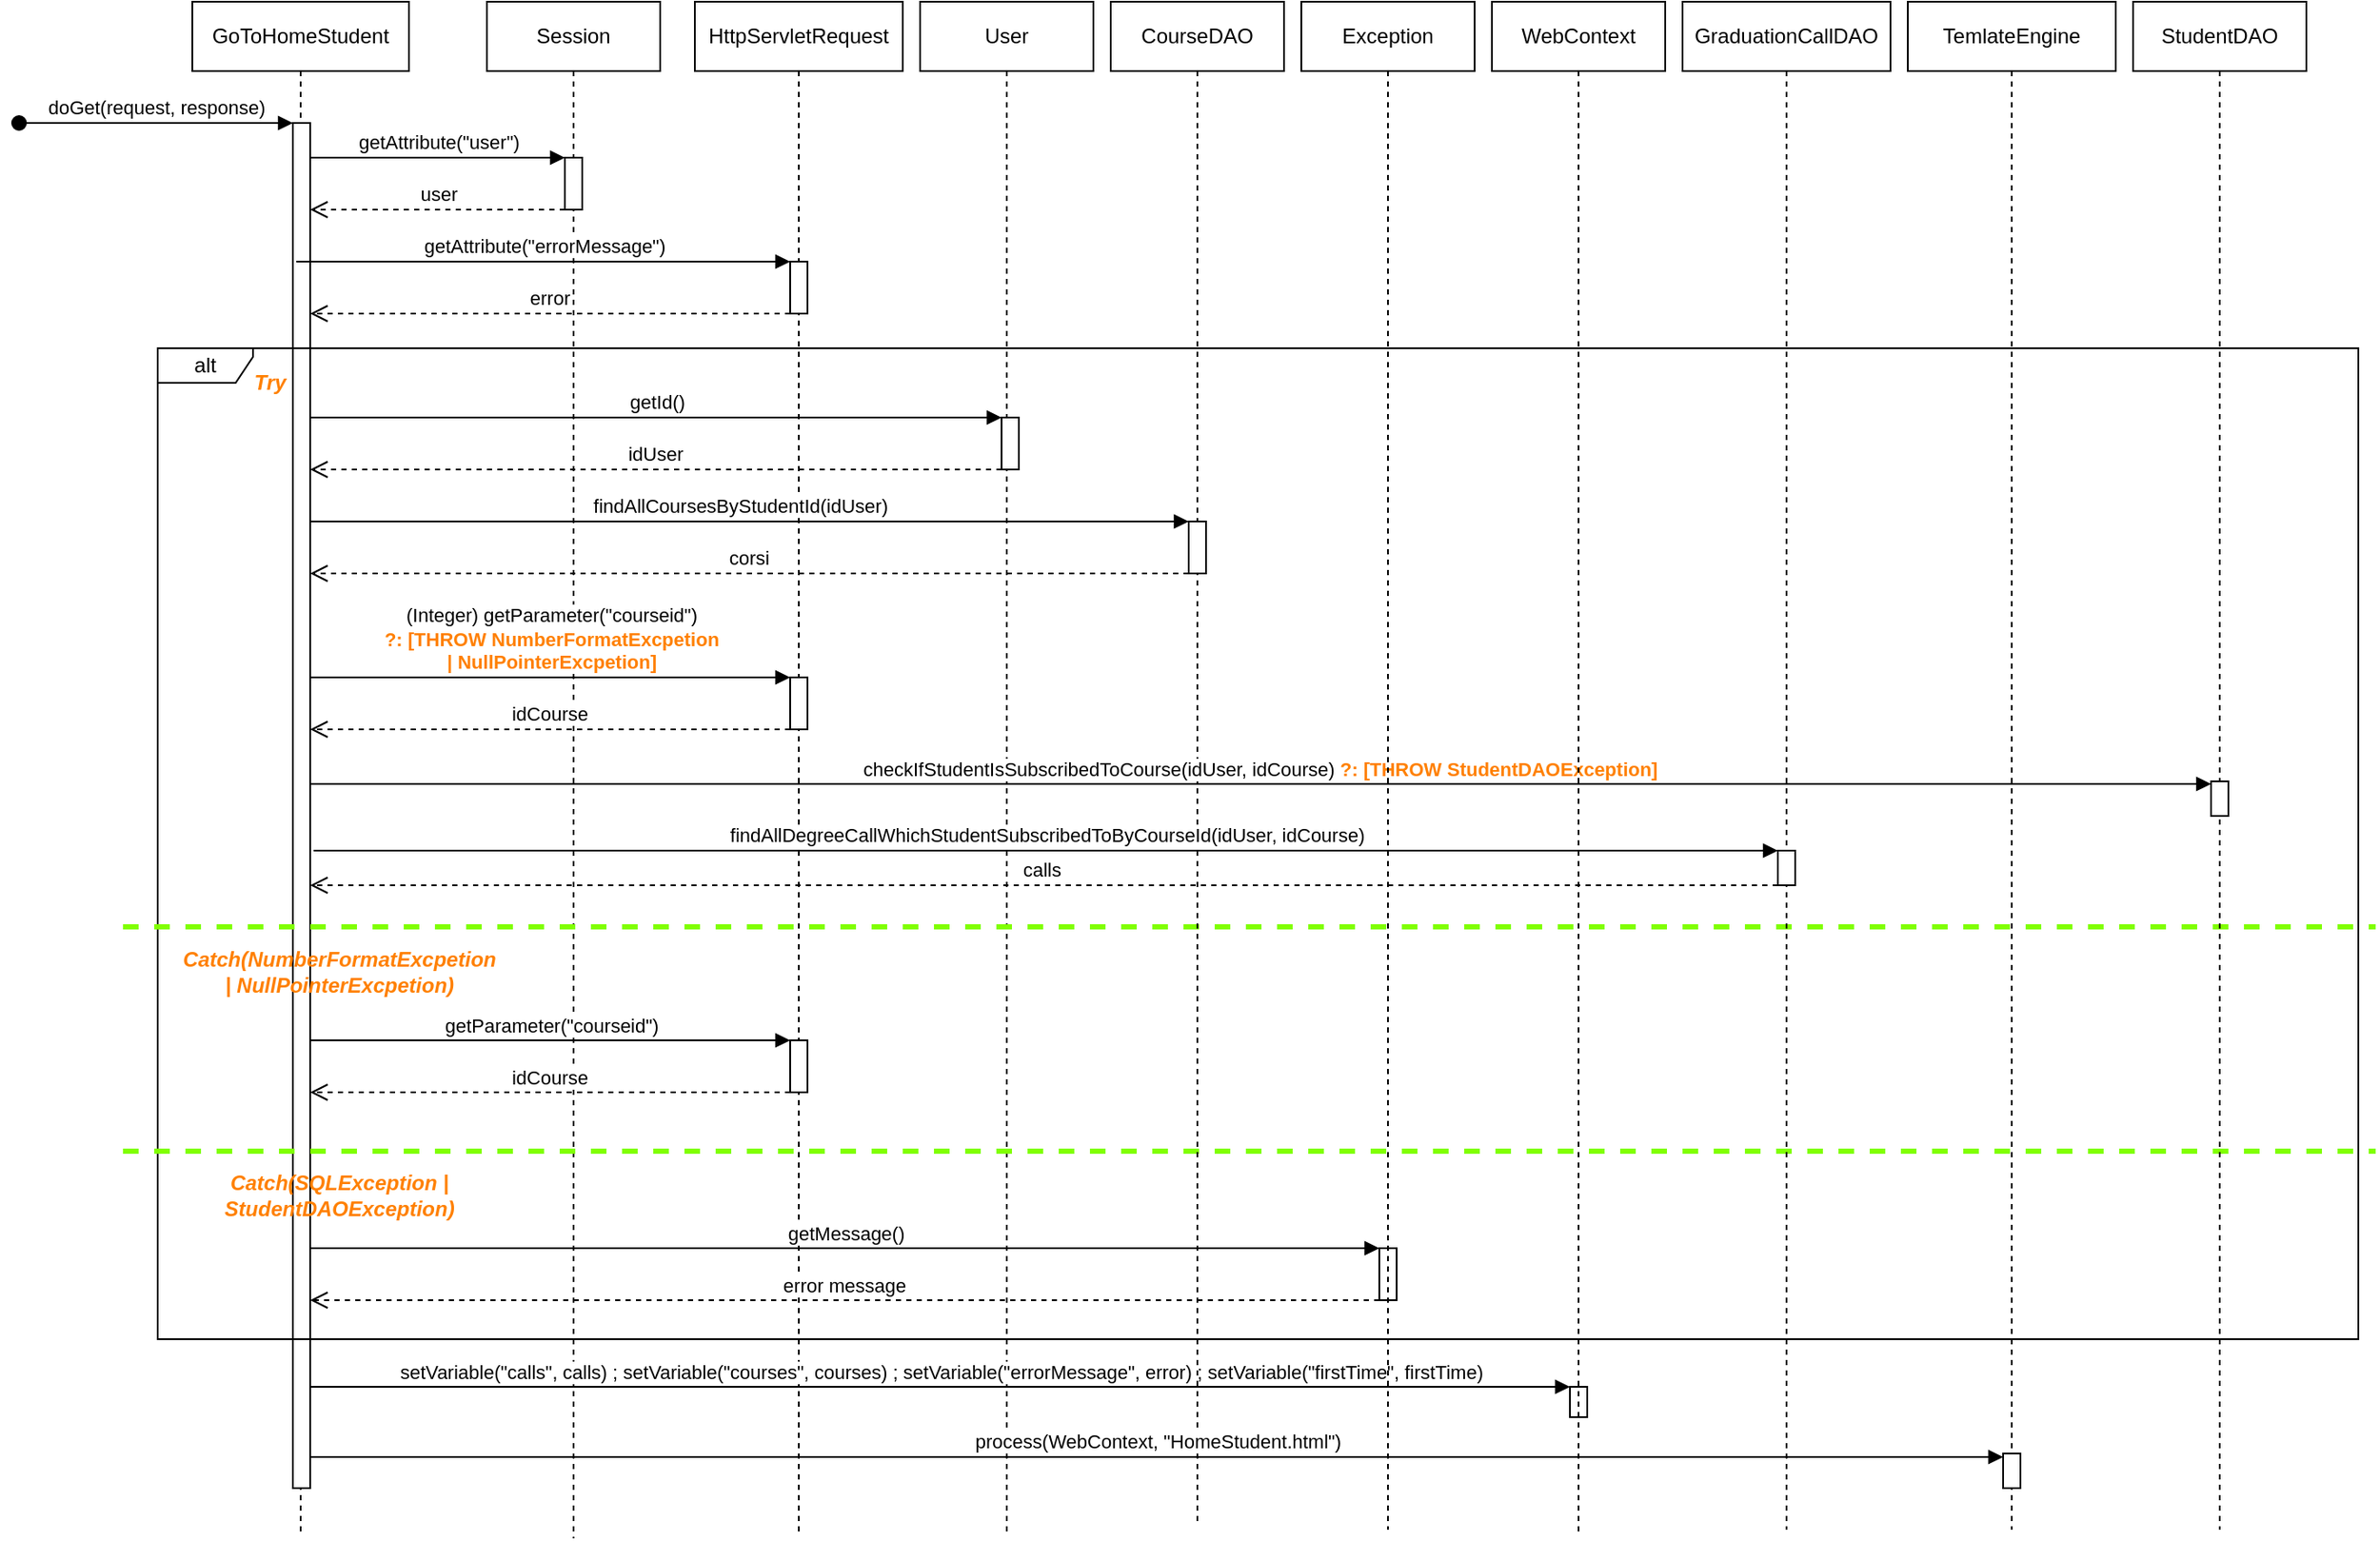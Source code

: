 <mxfile version="21.3.8" type="device">
  <diagram name="Page-1" id="2YBvvXClWsGukQMizWep">
    <mxGraphModel dx="1017" dy="996" grid="1" gridSize="10" guides="1" tooltips="1" connect="1" arrows="1" fold="1" page="1" pageScale="1" pageWidth="850" pageHeight="1100" math="0" shadow="0">
      <root>
        <mxCell id="0" />
        <mxCell id="1" parent="0" />
        <mxCell id="QtM01S5Ga8NZVR_nePAH-48" value="GoToHomeStudent" style="shape=umlLifeline;perimeter=lifelinePerimeter;whiteSpace=wrap;html=1;container=0;dropTarget=0;collapsible=0;recursiveResize=0;outlineConnect=0;portConstraint=eastwest;newEdgeStyle={&quot;edgeStyle&quot;:&quot;elbowEdgeStyle&quot;,&quot;elbow&quot;:&quot;vertical&quot;,&quot;curved&quot;:0,&quot;rounded&quot;:0};" parent="1" vertex="1">
          <mxGeometry x="290" y="210" width="125" height="883" as="geometry" />
        </mxCell>
        <mxCell id="QtM01S5Ga8NZVR_nePAH-49" value="doGet(request, response)" style="html=1;verticalAlign=bottom;startArrow=oval;endArrow=block;startSize=8;edgeStyle=elbowEdgeStyle;elbow=vertical;curved=0;rounded=0;" parent="QtM01S5Ga8NZVR_nePAH-48" target="QtM01S5Ga8NZVR_nePAH-50" edge="1">
          <mxGeometry relative="1" as="geometry">
            <mxPoint x="-100" y="70" as="sourcePoint" />
            <mxPoint x="45" y="70" as="targetPoint" />
          </mxGeometry>
        </mxCell>
        <mxCell id="QtM01S5Ga8NZVR_nePAH-50" value="" style="html=1;points=[];perimeter=orthogonalPerimeter;outlineConnect=0;targetShapes=umlLifeline;portConstraint=eastwest;newEdgeStyle={&quot;edgeStyle&quot;:&quot;elbowEdgeStyle&quot;,&quot;elbow&quot;:&quot;vertical&quot;,&quot;curved&quot;:0,&quot;rounded&quot;:0};" parent="QtM01S5Ga8NZVR_nePAH-48" vertex="1">
          <mxGeometry x="58" y="70" width="10" height="788" as="geometry" />
        </mxCell>
        <mxCell id="QtM01S5Ga8NZVR_nePAH-51" value="Session" style="shape=umlLifeline;perimeter=lifelinePerimeter;whiteSpace=wrap;html=1;container=0;dropTarget=0;collapsible=0;recursiveResize=0;outlineConnect=0;portConstraint=eastwest;newEdgeStyle={&quot;edgeStyle&quot;:&quot;elbowEdgeStyle&quot;,&quot;elbow&quot;:&quot;vertical&quot;,&quot;curved&quot;:0,&quot;rounded&quot;:0};" parent="1" vertex="1">
          <mxGeometry x="460" y="210" width="100" height="887" as="geometry" />
        </mxCell>
        <mxCell id="QtM01S5Ga8NZVR_nePAH-52" value="" style="html=1;points=[];perimeter=orthogonalPerimeter;outlineConnect=0;targetShapes=umlLifeline;portConstraint=eastwest;newEdgeStyle={&quot;edgeStyle&quot;:&quot;elbowEdgeStyle&quot;,&quot;elbow&quot;:&quot;vertical&quot;,&quot;curved&quot;:0,&quot;rounded&quot;:0};" parent="QtM01S5Ga8NZVR_nePAH-51" vertex="1">
          <mxGeometry x="45" y="90" width="10" height="30" as="geometry" />
        </mxCell>
        <mxCell id="QtM01S5Ga8NZVR_nePAH-53" value="getAttribute(&quot;user&quot;)" style="html=1;verticalAlign=bottom;endArrow=block;edgeStyle=elbowEdgeStyle;elbow=vertical;curved=0;rounded=0;" parent="QtM01S5Ga8NZVR_nePAH-51" target="QtM01S5Ga8NZVR_nePAH-52" edge="1">
          <mxGeometry relative="1" as="geometry">
            <mxPoint x="-102" y="90" as="sourcePoint" />
            <Array as="points">
              <mxPoint x="-40" y="90" />
              <mxPoint x="-60" y="100" />
              <mxPoint x="-40" y="90" />
            </Array>
            <mxPoint x="70" y="90" as="targetPoint" />
          </mxGeometry>
        </mxCell>
        <mxCell id="QtM01S5Ga8NZVR_nePAH-54" value="user" style="html=1;verticalAlign=bottom;endArrow=open;dashed=1;endSize=8;edgeStyle=elbowEdgeStyle;elbow=vertical;curved=0;rounded=0;" parent="QtM01S5Ga8NZVR_nePAH-51" source="QtM01S5Ga8NZVR_nePAH-52" edge="1">
          <mxGeometry x="0.003" relative="1" as="geometry">
            <mxPoint x="-102" y="120" as="targetPoint" />
            <Array as="points">
              <mxPoint x="33" y="120" />
              <mxPoint x="-22" y="120" />
            </Array>
            <mxPoint x="48" y="120" as="sourcePoint" />
            <mxPoint as="offset" />
          </mxGeometry>
        </mxCell>
        <mxCell id="QtM01S5Ga8NZVR_nePAH-55" value="alt" style="shape=umlFrame;whiteSpace=wrap;html=1;pointerEvents=0;width=55;height=20;" parent="1" vertex="1">
          <mxGeometry x="270" y="410" width="1270" height="572" as="geometry" />
        </mxCell>
        <mxCell id="QtM01S5Ga8NZVR_nePAH-56" value="Try" style="text;html=1;align=center;verticalAlign=middle;whiteSpace=wrap;rounded=0;fontStyle=3;fontColor=#FF8000;" parent="1" vertex="1">
          <mxGeometry x="260" y="420" width="150" height="20" as="geometry" />
        </mxCell>
        <mxCell id="QtM01S5Ga8NZVR_nePAH-57" value="getId()" style="html=1;verticalAlign=bottom;endArrow=block;edgeStyle=elbowEdgeStyle;elbow=vertical;curved=0;rounded=0;" parent="1" source="QtM01S5Ga8NZVR_nePAH-50" target="QtM01S5Ga8NZVR_nePAH-62" edge="1">
          <mxGeometry relative="1" as="geometry">
            <mxPoint x="360" y="450" as="sourcePoint" />
            <Array as="points">
              <mxPoint x="422" y="450" />
              <mxPoint x="402" y="460" />
              <mxPoint x="422" y="450" />
            </Array>
            <mxPoint x="507" y="450" as="targetPoint" />
          </mxGeometry>
        </mxCell>
        <mxCell id="QtM01S5Ga8NZVR_nePAH-58" value="HttpServletRequest" style="shape=umlLifeline;perimeter=lifelinePerimeter;whiteSpace=wrap;html=1;container=0;dropTarget=0;collapsible=0;recursiveResize=0;outlineConnect=0;portConstraint=eastwest;newEdgeStyle={&quot;edgeStyle&quot;:&quot;elbowEdgeStyle&quot;,&quot;elbow&quot;:&quot;vertical&quot;,&quot;curved&quot;:0,&quot;rounded&quot;:0};" parent="1" vertex="1">
          <mxGeometry x="580" y="210" width="120" height="883" as="geometry" />
        </mxCell>
        <mxCell id="QtM01S5Ga8NZVR_nePAH-59" value="" style="html=1;points=[];perimeter=orthogonalPerimeter;outlineConnect=0;targetShapes=umlLifeline;portConstraint=eastwest;newEdgeStyle={&quot;edgeStyle&quot;:&quot;elbowEdgeStyle&quot;,&quot;elbow&quot;:&quot;vertical&quot;,&quot;curved&quot;:0,&quot;rounded&quot;:0};" parent="QtM01S5Ga8NZVR_nePAH-58" vertex="1">
          <mxGeometry x="55" y="150" width="10" height="30" as="geometry" />
        </mxCell>
        <mxCell id="QtM01S5Ga8NZVR_nePAH-60" value="" style="html=1;points=[];perimeter=orthogonalPerimeter;outlineConnect=0;targetShapes=umlLifeline;portConstraint=eastwest;newEdgeStyle={&quot;edgeStyle&quot;:&quot;elbowEdgeStyle&quot;,&quot;elbow&quot;:&quot;vertical&quot;,&quot;curved&quot;:0,&quot;rounded&quot;:0};" parent="QtM01S5Ga8NZVR_nePAH-58" vertex="1">
          <mxGeometry x="55" y="390" width="10" height="30" as="geometry" />
        </mxCell>
        <mxCell id="QtM01S5Ga8NZVR_nePAH-61" value="User" style="shape=umlLifeline;perimeter=lifelinePerimeter;whiteSpace=wrap;html=1;container=0;dropTarget=0;collapsible=0;recursiveResize=0;outlineConnect=0;portConstraint=eastwest;newEdgeStyle={&quot;edgeStyle&quot;:&quot;elbowEdgeStyle&quot;,&quot;elbow&quot;:&quot;vertical&quot;,&quot;curved&quot;:0,&quot;rounded&quot;:0};" parent="1" vertex="1">
          <mxGeometry x="710" y="210" width="100" height="883.5" as="geometry" />
        </mxCell>
        <mxCell id="QtM01S5Ga8NZVR_nePAH-62" value="" style="html=1;points=[];perimeter=orthogonalPerimeter;outlineConnect=0;targetShapes=umlLifeline;portConstraint=eastwest;newEdgeStyle={&quot;edgeStyle&quot;:&quot;elbowEdgeStyle&quot;,&quot;elbow&quot;:&quot;vertical&quot;,&quot;curved&quot;:0,&quot;rounded&quot;:0};" parent="QtM01S5Ga8NZVR_nePAH-61" vertex="1">
          <mxGeometry x="47" y="240" width="10" height="30" as="geometry" />
        </mxCell>
        <mxCell id="QtM01S5Ga8NZVR_nePAH-63" value="findAllCoursesByStudentId(idUser)" style="html=1;verticalAlign=bottom;endArrow=block;edgeStyle=elbowEdgeStyle;elbow=vertical;curved=0;rounded=0;" parent="QtM01S5Ga8NZVR_nePAH-61" target="QtM01S5Ga8NZVR_nePAH-80" edge="1">
          <mxGeometry relative="1" as="geometry">
            <mxPoint x="-352" y="289" as="sourcePoint" />
            <Array as="points">
              <mxPoint x="-150" y="300" />
              <mxPoint x="-288" y="289" />
              <mxPoint x="-308" y="299" />
              <mxPoint x="-288" y="289" />
            </Array>
            <mxPoint x="-203" y="289" as="targetPoint" />
          </mxGeometry>
        </mxCell>
        <mxCell id="QtM01S5Ga8NZVR_nePAH-64" value="corsi" style="html=1;verticalAlign=bottom;endArrow=open;dashed=1;endSize=8;edgeStyle=elbowEdgeStyle;elbow=vertical;curved=0;rounded=0;" parent="QtM01S5Ga8NZVR_nePAH-61" source="QtM01S5Ga8NZVR_nePAH-80" edge="1">
          <mxGeometry x="0.003" relative="1" as="geometry">
            <mxPoint x="-352" y="330" as="targetPoint" />
            <Array as="points">
              <mxPoint x="-160" y="330" />
              <mxPoint x="45" y="319" />
              <mxPoint x="-10" y="319" />
            </Array>
            <mxPoint x="60" y="319" as="sourcePoint" />
            <mxPoint as="offset" />
          </mxGeometry>
        </mxCell>
        <mxCell id="QtM01S5Ga8NZVR_nePAH-65" value="" style="html=1;points=[];perimeter=orthogonalPerimeter;outlineConnect=0;targetShapes=umlLifeline;portConstraint=eastwest;newEdgeStyle={&quot;edgeStyle&quot;:&quot;elbowEdgeStyle&quot;,&quot;elbow&quot;:&quot;vertical&quot;,&quot;curved&quot;:0,&quot;rounded&quot;:0};" parent="QtM01S5Ga8NZVR_nePAH-61" vertex="1">
          <mxGeometry x="-75" y="599.5" width="10" height="30" as="geometry" />
        </mxCell>
        <mxCell id="QtM01S5Ga8NZVR_nePAH-66" value="getParameter(&quot;courseid&quot;)" style="html=1;verticalAlign=bottom;endArrow=block;edgeStyle=elbowEdgeStyle;elbow=vertical;curved=0;rounded=0;" parent="QtM01S5Ga8NZVR_nePAH-61" target="QtM01S5Ga8NZVR_nePAH-65" edge="1">
          <mxGeometry relative="1" as="geometry">
            <mxPoint x="-352" y="599.5" as="sourcePoint" />
            <Array as="points">
              <mxPoint x="-288" y="599.5" />
              <mxPoint x="-308" y="609.5" />
              <mxPoint x="-288" y="599.5" />
            </Array>
            <mxPoint x="-203" y="599.5" as="targetPoint" />
          </mxGeometry>
        </mxCell>
        <mxCell id="QtM01S5Ga8NZVR_nePAH-67" value="idCourse" style="html=1;verticalAlign=bottom;endArrow=open;dashed=1;endSize=8;edgeStyle=elbowEdgeStyle;elbow=vertical;curved=0;rounded=0;" parent="QtM01S5Ga8NZVR_nePAH-61" source="QtM01S5Ga8NZVR_nePAH-65" edge="1">
          <mxGeometry x="0.003" relative="1" as="geometry">
            <mxPoint x="-352" y="629.5" as="targetPoint" />
            <Array as="points">
              <mxPoint x="-95" y="629.5" />
              <mxPoint x="-150" y="629.5" />
            </Array>
            <mxPoint x="-83" y="629.5" as="sourcePoint" />
            <mxPoint as="offset" />
          </mxGeometry>
        </mxCell>
        <mxCell id="QtM01S5Ga8NZVR_nePAH-68" value="" style="line;strokeWidth=3;fillColor=none;align=left;verticalAlign=middle;spacingTop=-1;spacingLeft=3;spacingRight=3;rotatable=0;labelPosition=right;points=[];portConstraint=eastwest;strokeColor=#80FF00;dashed=1;fontStyle=1" parent="QtM01S5Ga8NZVR_nePAH-61" vertex="1">
          <mxGeometry x="-460" y="530" width="1300" height="8" as="geometry" />
        </mxCell>
        <mxCell id="QtM01S5Ga8NZVR_nePAH-69" value="Catch(NumberFormatExcpetion | NullPointerExcpetion)" style="text;html=1;align=center;verticalAlign=middle;whiteSpace=wrap;rounded=0;fontStyle=3;fontColor=#FF8000;" parent="QtM01S5Ga8NZVR_nePAH-61" vertex="1">
          <mxGeometry x="-410" y="549.5" width="150" height="20" as="geometry" />
        </mxCell>
        <mxCell id="QtM01S5Ga8NZVR_nePAH-70" value="" style="line;strokeWidth=3;align=left;verticalAlign=middle;spacingTop=-1;spacingLeft=3;spacingRight=3;rotatable=0;labelPosition=right;points=[];portConstraint=eastwest;dashed=1;strokeColor=#80FF00;" parent="QtM01S5Ga8NZVR_nePAH-61" vertex="1">
          <mxGeometry x="-460" y="659.5" width="1300" height="8" as="geometry" />
        </mxCell>
        <mxCell id="QtM01S5Ga8NZVR_nePAH-71" value="Catch(SQLException | StudentDAOException)" style="text;html=1;align=center;verticalAlign=middle;whiteSpace=wrap;rounded=0;fontStyle=3;fontColor=#FF8000;" parent="QtM01S5Ga8NZVR_nePAH-61" vertex="1">
          <mxGeometry x="-410" y="679" width="150" height="20" as="geometry" />
        </mxCell>
        <mxCell id="QtM01S5Ga8NZVR_nePAH-72" value="" style="html=1;points=[];perimeter=orthogonalPerimeter;outlineConnect=0;targetShapes=umlLifeline;portConstraint=eastwest;newEdgeStyle={&quot;edgeStyle&quot;:&quot;elbowEdgeStyle&quot;,&quot;elbow&quot;:&quot;vertical&quot;,&quot;curved&quot;:0,&quot;rounded&quot;:0};" parent="QtM01S5Ga8NZVR_nePAH-61" vertex="1">
          <mxGeometry x="265" y="719.5" width="10" height="30" as="geometry" />
        </mxCell>
        <mxCell id="QtM01S5Ga8NZVR_nePAH-73" value="getMessage()" style="html=1;verticalAlign=bottom;endArrow=block;edgeStyle=elbowEdgeStyle;elbow=vertical;curved=0;rounded=0;" parent="QtM01S5Ga8NZVR_nePAH-61" target="QtM01S5Ga8NZVR_nePAH-72" edge="1">
          <mxGeometry relative="1" as="geometry">
            <mxPoint x="-352" y="719.5" as="sourcePoint" />
            <Array as="points">
              <mxPoint x="110" y="719.5" />
              <mxPoint x="80" y="729.5" />
              <mxPoint x="-140" y="740.5" />
              <mxPoint x="-278" y="729.5" />
              <mxPoint x="-298" y="739.5" />
              <mxPoint x="-278" y="729.5" />
            </Array>
            <mxPoint x="165" y="740.5" as="targetPoint" />
          </mxGeometry>
        </mxCell>
        <mxCell id="QtM01S5Ga8NZVR_nePAH-74" value="error message" style="html=1;verticalAlign=bottom;endArrow=open;dashed=1;endSize=8;edgeStyle=elbowEdgeStyle;elbow=vertical;curved=0;rounded=0;" parent="QtM01S5Ga8NZVR_nePAH-61" source="QtM01S5Ga8NZVR_nePAH-72" edge="1">
          <mxGeometry x="0.003" relative="1" as="geometry">
            <mxPoint x="-352" y="749.5" as="targetPoint" />
            <Array as="points">
              <mxPoint x="-48" y="749.5" />
              <mxPoint x="157" y="738.5" />
              <mxPoint x="102" y="738.5" />
            </Array>
            <mxPoint x="267" y="749.5" as="sourcePoint" />
            <mxPoint as="offset" />
          </mxGeometry>
        </mxCell>
        <mxCell id="QtM01S5Ga8NZVR_nePAH-75" value="" style="html=1;points=[];perimeter=orthogonalPerimeter;outlineConnect=0;targetShapes=umlLifeline;portConstraint=eastwest;newEdgeStyle={&quot;edgeStyle&quot;:&quot;elbowEdgeStyle&quot;,&quot;elbow&quot;:&quot;vertical&quot;,&quot;curved&quot;:0,&quot;rounded&quot;:0};" parent="QtM01S5Ga8NZVR_nePAH-61" vertex="1">
          <mxGeometry x="375" y="799.5" width="10" height="17.5" as="geometry" />
        </mxCell>
        <mxCell id="QtM01S5Ga8NZVR_nePAH-76" value="setVariable(&quot;calls&quot;, calls) ; setVariable(&quot;courses&quot;, courses) ; setVariable(&quot;errorMessage&quot;, error) ; setVariable(&quot;firstTime&quot;, firstTime)" style="html=1;verticalAlign=bottom;endArrow=block;edgeStyle=elbowEdgeStyle;elbow=vertical;curved=0;rounded=0;" parent="QtM01S5Ga8NZVR_nePAH-61" target="QtM01S5Ga8NZVR_nePAH-75" edge="1">
          <mxGeometry relative="1" as="geometry">
            <mxPoint x="-352" y="799.5" as="sourcePoint" />
            <Array as="points">
              <mxPoint x="70" y="799.5" />
              <mxPoint x="112" y="789.5" />
              <mxPoint x="82" y="799.5" />
              <mxPoint x="-138" y="810.5" />
              <mxPoint x="-276" y="799.5" />
              <mxPoint x="-296" y="809.5" />
              <mxPoint x="-276" y="799.5" />
            </Array>
            <mxPoint x="267" y="789.5" as="targetPoint" />
          </mxGeometry>
        </mxCell>
        <mxCell id="QtM01S5Ga8NZVR_nePAH-77" value="getAttribute(&quot;errorMessage&quot;)" style="html=1;verticalAlign=bottom;endArrow=block;edgeStyle=elbowEdgeStyle;elbow=vertical;curved=0;rounded=0;" parent="1" target="QtM01S5Ga8NZVR_nePAH-59" edge="1">
          <mxGeometry relative="1" as="geometry">
            <mxPoint x="350" y="360" as="sourcePoint" />
            <Array as="points">
              <mxPoint x="422" y="360" />
              <mxPoint x="402" y="370" />
              <mxPoint x="422" y="360" />
            </Array>
            <mxPoint x="507" y="360" as="targetPoint" />
          </mxGeometry>
        </mxCell>
        <mxCell id="QtM01S5Ga8NZVR_nePAH-78" value="error" style="html=1;verticalAlign=bottom;endArrow=open;dashed=1;endSize=8;edgeStyle=elbowEdgeStyle;elbow=vertical;curved=0;rounded=0;" parent="1" source="QtM01S5Ga8NZVR_nePAH-59" target="QtM01S5Ga8NZVR_nePAH-50" edge="1">
          <mxGeometry x="0.003" relative="1" as="geometry">
            <mxPoint x="480" y="390" as="targetPoint" />
            <Array as="points">
              <mxPoint x="615" y="390" />
              <mxPoint x="560" y="390" />
            </Array>
            <mxPoint x="627" y="390" as="sourcePoint" />
            <mxPoint as="offset" />
          </mxGeometry>
        </mxCell>
        <mxCell id="QtM01S5Ga8NZVR_nePAH-79" value="CourseDAO" style="shape=umlLifeline;perimeter=lifelinePerimeter;whiteSpace=wrap;html=1;container=0;dropTarget=0;collapsible=0;recursiveResize=0;outlineConnect=0;portConstraint=eastwest;newEdgeStyle={&quot;edgeStyle&quot;:&quot;elbowEdgeStyle&quot;,&quot;elbow&quot;:&quot;vertical&quot;,&quot;curved&quot;:0,&quot;rounded&quot;:0};" parent="1" vertex="1">
          <mxGeometry x="820" y="210" width="100" height="880" as="geometry" />
        </mxCell>
        <mxCell id="QtM01S5Ga8NZVR_nePAH-80" value="" style="html=1;points=[];perimeter=orthogonalPerimeter;outlineConnect=0;targetShapes=umlLifeline;portConstraint=eastwest;newEdgeStyle={&quot;edgeStyle&quot;:&quot;elbowEdgeStyle&quot;,&quot;elbow&quot;:&quot;vertical&quot;,&quot;curved&quot;:0,&quot;rounded&quot;:0};" parent="QtM01S5Ga8NZVR_nePAH-79" vertex="1">
          <mxGeometry x="45" y="300" width="10" height="30" as="geometry" />
        </mxCell>
        <mxCell id="QtM01S5Ga8NZVR_nePAH-82" value="idUser" style="html=1;verticalAlign=bottom;endArrow=open;dashed=1;endSize=8;edgeStyle=elbowEdgeStyle;elbow=vertical;curved=0;rounded=0;" parent="1" source="QtM01S5Ga8NZVR_nePAH-62" target="QtM01S5Ga8NZVR_nePAH-50" edge="1">
          <mxGeometry x="0.003" relative="1" as="geometry">
            <mxPoint x="620" y="480" as="targetPoint" />
            <Array as="points">
              <mxPoint x="755" y="480" />
              <mxPoint x="700" y="480" />
            </Array>
            <mxPoint x="770" y="480" as="sourcePoint" />
            <mxPoint as="offset" />
          </mxGeometry>
        </mxCell>
        <mxCell id="QtM01S5Ga8NZVR_nePAH-83" value="(Integer) getParameter(&quot;courseid&quot;) &lt;br&gt;&lt;b&gt;&lt;font color=&quot;#ff8000&quot;&gt;?: [THROW NumberFormatExcpetion &lt;br&gt;| NullPointerExcpetion]&lt;/font&gt;&lt;/b&gt;" style="html=1;verticalAlign=bottom;endArrow=block;edgeStyle=elbowEdgeStyle;elbow=vertical;curved=0;rounded=0;" parent="1" target="QtM01S5Ga8NZVR_nePAH-60" edge="1">
          <mxGeometry relative="1" as="geometry">
            <mxPoint x="358" y="600" as="sourcePoint" />
            <Array as="points">
              <mxPoint x="422" y="600" />
              <mxPoint x="402" y="610" />
              <mxPoint x="422" y="600" />
            </Array>
            <mxPoint x="507" y="600" as="targetPoint" />
          </mxGeometry>
        </mxCell>
        <mxCell id="QtM01S5Ga8NZVR_nePAH-84" value="idCourse" style="html=1;verticalAlign=bottom;endArrow=open;dashed=1;endSize=8;edgeStyle=elbowEdgeStyle;elbow=vertical;curved=0;rounded=0;" parent="1" source="QtM01S5Ga8NZVR_nePAH-60" edge="1">
          <mxGeometry x="0.003" relative="1" as="geometry">
            <mxPoint x="358" y="630" as="targetPoint" />
            <Array as="points">
              <mxPoint x="615" y="630" />
              <mxPoint x="560" y="630" />
            </Array>
            <mxPoint x="627" y="630" as="sourcePoint" />
            <mxPoint as="offset" />
          </mxGeometry>
        </mxCell>
        <mxCell id="QtM01S5Ga8NZVR_nePAH-85" value="checkIfStudentIsSubscribedToCourse(idUser, idCourse) &lt;b&gt;&lt;font color=&quot;#ff8000&quot;&gt;?: [THROW StudentDAOException]&lt;/font&gt;&lt;/b&gt;" style="html=1;verticalAlign=bottom;endArrow=block;edgeStyle=elbowEdgeStyle;elbow=vertical;curved=0;rounded=0;" parent="1" target="QtM01S5Ga8NZVR_nePAH-81" edge="1">
          <mxGeometry x="-0.001" relative="1" as="geometry">
            <mxPoint x="358" y="661.5" as="sourcePoint" />
            <Array as="points">
              <mxPoint x="562" y="661.5" />
              <mxPoint x="424" y="650.5" />
              <mxPoint x="404" y="660.5" />
              <mxPoint x="424" y="650.5" />
            </Array>
            <mxPoint x="867" y="661.5" as="targetPoint" />
            <mxPoint as="offset" />
          </mxGeometry>
        </mxCell>
        <mxCell id="QtM01S5Ga8NZVR_nePAH-86" value="Exception" style="shape=umlLifeline;perimeter=lifelinePerimeter;whiteSpace=wrap;html=1;container=0;dropTarget=0;collapsible=0;recursiveResize=0;outlineConnect=0;portConstraint=eastwest;newEdgeStyle={&quot;edgeStyle&quot;:&quot;elbowEdgeStyle&quot;,&quot;elbow&quot;:&quot;vertical&quot;,&quot;curved&quot;:0,&quot;rounded&quot;:0};" parent="1" vertex="1">
          <mxGeometry x="930" y="210" width="100" height="882" as="geometry" />
        </mxCell>
        <mxCell id="QtM01S5Ga8NZVR_nePAH-87" value="calls" style="html=1;verticalAlign=bottom;endArrow=open;dashed=1;endSize=8;edgeStyle=elbowEdgeStyle;elbow=vertical;curved=0;rounded=0;" parent="1" source="QtM01S5Ga8NZVR_nePAH-90" target="QtM01S5Ga8NZVR_nePAH-50" edge="1">
          <mxGeometry x="0.003" relative="1" as="geometry">
            <mxPoint x="690" y="720" as="targetPoint" />
            <Array as="points">
              <mxPoint x="882" y="720" />
              <mxPoint x="1087" y="709" />
              <mxPoint x="1032" y="709" />
            </Array>
            <mxPoint x="1197" y="720" as="sourcePoint" />
            <mxPoint as="offset" />
          </mxGeometry>
        </mxCell>
        <mxCell id="QtM01S5Ga8NZVR_nePAH-88" value="WebContext" style="shape=umlLifeline;perimeter=lifelinePerimeter;whiteSpace=wrap;html=1;container=0;dropTarget=0;collapsible=0;recursiveResize=0;outlineConnect=0;portConstraint=eastwest;newEdgeStyle={&quot;edgeStyle&quot;:&quot;elbowEdgeStyle&quot;,&quot;elbow&quot;:&quot;vertical&quot;,&quot;curved&quot;:0,&quot;rounded&quot;:0};" parent="1" vertex="1">
          <mxGeometry x="1040" y="210" width="100" height="883" as="geometry" />
        </mxCell>
        <mxCell id="QtM01S5Ga8NZVR_nePAH-89" value="GraduationCallDAO" style="shape=umlLifeline;perimeter=lifelinePerimeter;whiteSpace=wrap;html=1;container=0;dropTarget=0;collapsible=0;recursiveResize=0;outlineConnect=0;portConstraint=eastwest;newEdgeStyle={&quot;edgeStyle&quot;:&quot;elbowEdgeStyle&quot;,&quot;elbow&quot;:&quot;vertical&quot;,&quot;curved&quot;:0,&quot;rounded&quot;:0};" parent="1" vertex="1">
          <mxGeometry x="1150" y="210" width="120" height="882" as="geometry" />
        </mxCell>
        <mxCell id="QtM01S5Ga8NZVR_nePAH-90" value="" style="html=1;points=[];perimeter=orthogonalPerimeter;outlineConnect=0;targetShapes=umlLifeline;portConstraint=eastwest;newEdgeStyle={&quot;edgeStyle&quot;:&quot;elbowEdgeStyle&quot;,&quot;elbow&quot;:&quot;vertical&quot;,&quot;curved&quot;:0,&quot;rounded&quot;:0};" parent="QtM01S5Ga8NZVR_nePAH-89" vertex="1">
          <mxGeometry x="55" y="490" width="10" height="20" as="geometry" />
        </mxCell>
        <mxCell id="QtM01S5Ga8NZVR_nePAH-91" value="findAllDegreeCallWhichStudentSubscribedToByCourseId(idUser, idCourse)" style="html=1;verticalAlign=bottom;endArrow=block;edgeStyle=elbowEdgeStyle;elbow=vertical;curved=0;rounded=0;" parent="1" target="QtM01S5Ga8NZVR_nePAH-90" edge="1">
          <mxGeometry relative="1" as="geometry">
            <mxPoint x="360" y="700" as="sourcePoint" />
            <Array as="points">
              <mxPoint x="940" y="700" />
              <mxPoint x="564" y="690" />
              <mxPoint x="426" y="679" />
              <mxPoint x="406" y="689" />
              <mxPoint x="426" y="679" />
            </Array>
            <mxPoint x="867" y="690.5" as="targetPoint" />
          </mxGeometry>
        </mxCell>
        <mxCell id="QtM01S5Ga8NZVR_nePAH-92" value="process(WebContext, &quot;HomeStudent.html&quot;)" style="html=1;verticalAlign=bottom;endArrow=block;edgeStyle=elbowEdgeStyle;elbow=vertical;curved=0;rounded=0;" parent="1" source="QtM01S5Ga8NZVR_nePAH-50" target="QtM01S5Ga8NZVR_nePAH-94" edge="1">
          <mxGeometry x="0.001" relative="1" as="geometry">
            <mxPoint x="360" y="1046.0" as="sourcePoint" />
            <Array as="points">
              <mxPoint x="1260" y="1050" />
              <mxPoint x="782" y="1046" />
              <mxPoint x="824" y="1036" />
              <mxPoint x="794" y="1046" />
              <mxPoint x="574" y="1057" />
              <mxPoint x="436" y="1046" />
              <mxPoint x="416" y="1056" />
              <mxPoint x="436" y="1046" />
            </Array>
            <mxPoint x="1087" y="1046.5" as="targetPoint" />
            <mxPoint as="offset" />
          </mxGeometry>
        </mxCell>
        <mxCell id="QtM01S5Ga8NZVR_nePAH-93" value="TemlateEngine" style="shape=umlLifeline;perimeter=lifelinePerimeter;whiteSpace=wrap;html=1;container=0;dropTarget=0;collapsible=0;recursiveResize=0;outlineConnect=0;portConstraint=eastwest;newEdgeStyle={&quot;edgeStyle&quot;:&quot;elbowEdgeStyle&quot;,&quot;elbow&quot;:&quot;vertical&quot;,&quot;curved&quot;:0,&quot;rounded&quot;:0};" parent="1" vertex="1">
          <mxGeometry x="1280" y="210" width="120" height="882" as="geometry" />
        </mxCell>
        <mxCell id="QtM01S5Ga8NZVR_nePAH-94" value="" style="html=1;points=[];perimeter=orthogonalPerimeter;outlineConnect=0;targetShapes=umlLifeline;portConstraint=eastwest;newEdgeStyle={&quot;edgeStyle&quot;:&quot;elbowEdgeStyle&quot;,&quot;elbow&quot;:&quot;vertical&quot;,&quot;curved&quot;:0,&quot;rounded&quot;:0};" parent="QtM01S5Ga8NZVR_nePAH-93" vertex="1">
          <mxGeometry x="55" y="838" width="10" height="20" as="geometry" />
        </mxCell>
        <mxCell id="QtM01S5Ga8NZVR_nePAH-95" value="StudentDAO" style="shape=umlLifeline;perimeter=lifelinePerimeter;whiteSpace=wrap;html=1;container=0;dropTarget=0;collapsible=0;recursiveResize=0;outlineConnect=0;portConstraint=eastwest;newEdgeStyle={&quot;edgeStyle&quot;:&quot;elbowEdgeStyle&quot;,&quot;elbow&quot;:&quot;vertical&quot;,&quot;curved&quot;:0,&quot;rounded&quot;:0};" parent="1" vertex="1">
          <mxGeometry x="1410" y="210" width="100" height="882" as="geometry" />
        </mxCell>
        <mxCell id="QtM01S5Ga8NZVR_nePAH-81" value="" style="html=1;points=[];perimeter=orthogonalPerimeter;outlineConnect=0;targetShapes=umlLifeline;portConstraint=eastwest;newEdgeStyle={&quot;edgeStyle&quot;:&quot;elbowEdgeStyle&quot;,&quot;elbow&quot;:&quot;vertical&quot;,&quot;curved&quot;:0,&quot;rounded&quot;:0};" parent="QtM01S5Ga8NZVR_nePAH-95" vertex="1">
          <mxGeometry x="45" y="450" width="10" height="20" as="geometry" />
        </mxCell>
      </root>
    </mxGraphModel>
  </diagram>
</mxfile>
